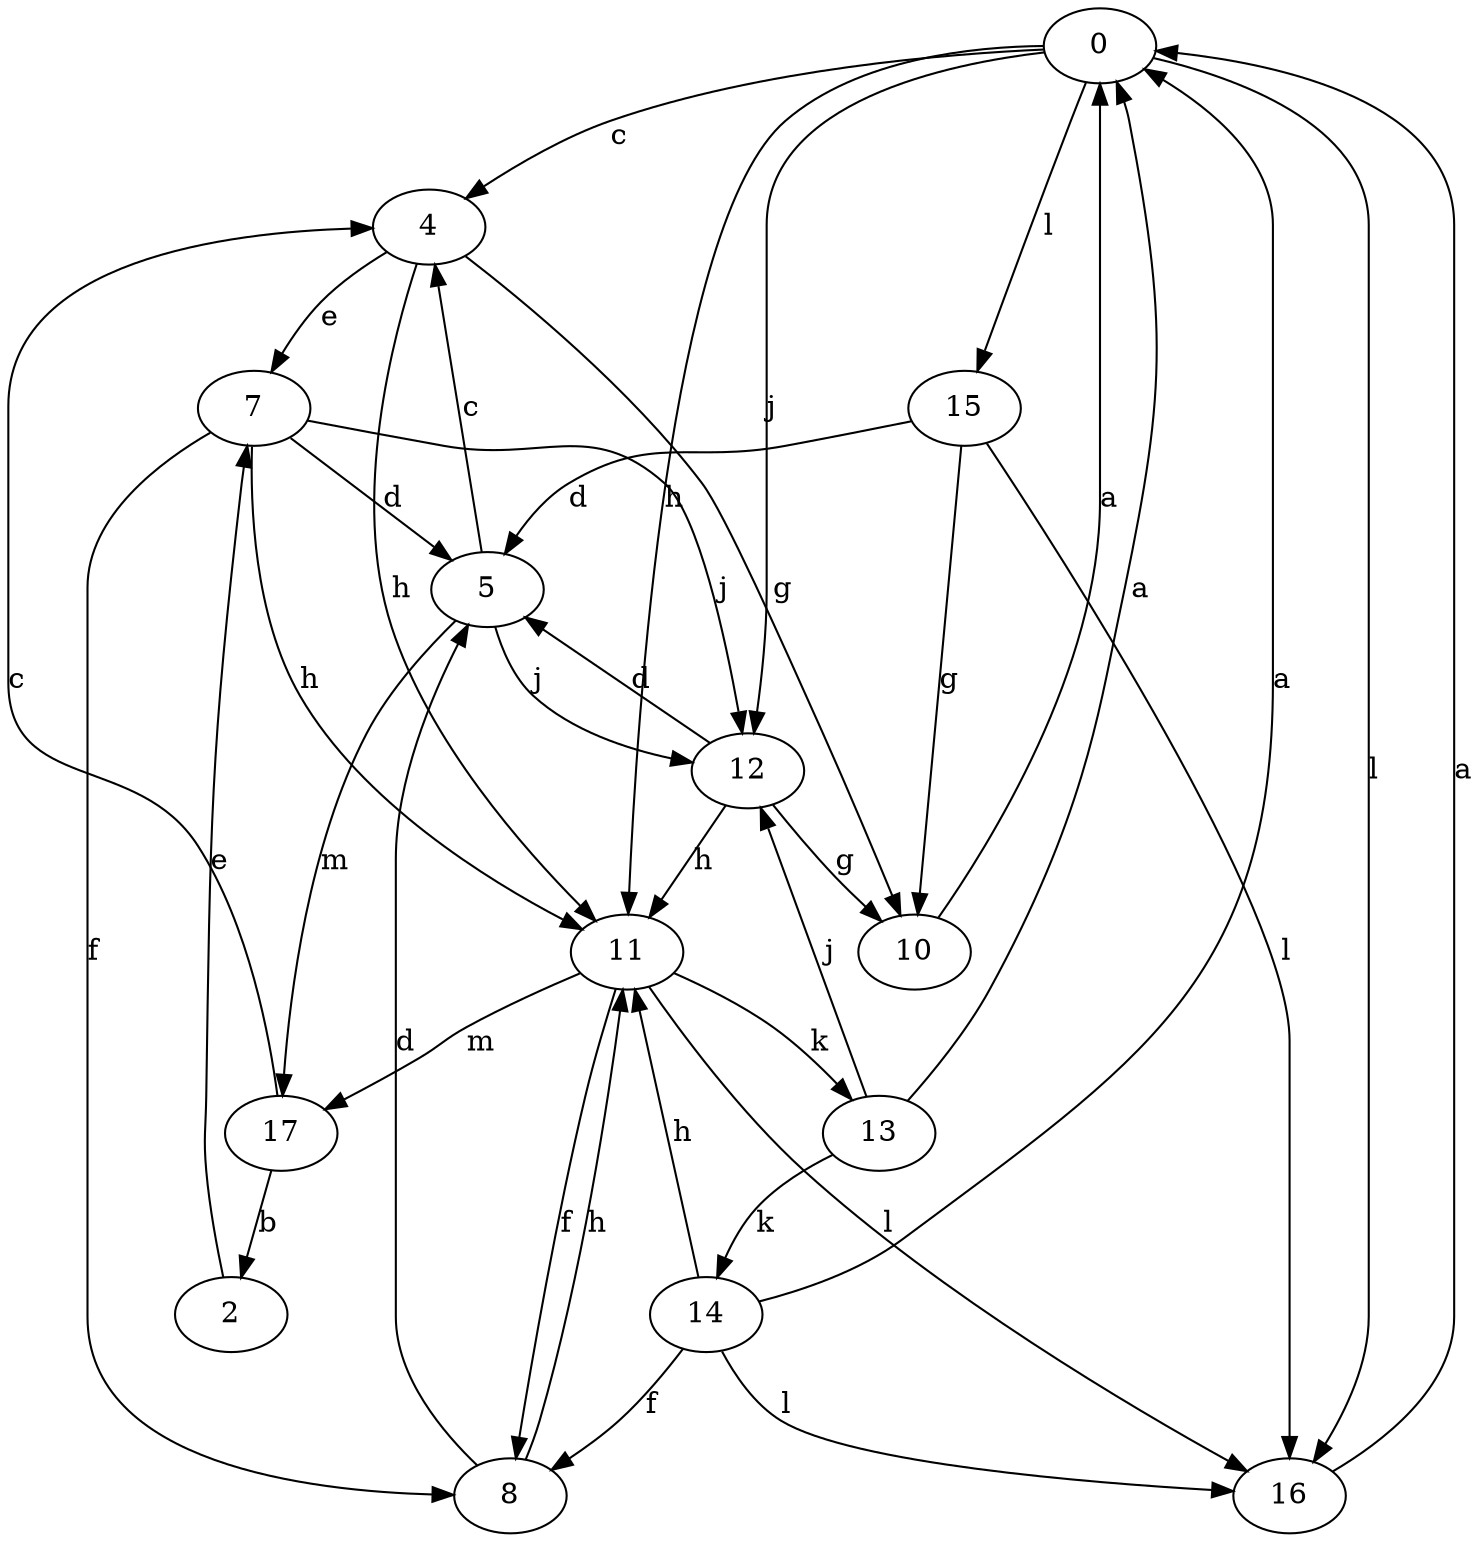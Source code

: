strict digraph  {
0;
2;
4;
5;
7;
8;
10;
11;
12;
13;
14;
15;
16;
17;
0 -> 4  [label=c];
0 -> 11  [label=h];
0 -> 12  [label=j];
0 -> 15  [label=l];
0 -> 16  [label=l];
2 -> 7  [label=e];
4 -> 7  [label=e];
4 -> 10  [label=g];
4 -> 11  [label=h];
5 -> 4  [label=c];
5 -> 12  [label=j];
5 -> 17  [label=m];
7 -> 5  [label=d];
7 -> 8  [label=f];
7 -> 11  [label=h];
7 -> 12  [label=j];
8 -> 5  [label=d];
8 -> 11  [label=h];
10 -> 0  [label=a];
11 -> 8  [label=f];
11 -> 13  [label=k];
11 -> 16  [label=l];
11 -> 17  [label=m];
12 -> 5  [label=d];
12 -> 10  [label=g];
12 -> 11  [label=h];
13 -> 0  [label=a];
13 -> 12  [label=j];
13 -> 14  [label=k];
14 -> 0  [label=a];
14 -> 8  [label=f];
14 -> 11  [label=h];
14 -> 16  [label=l];
15 -> 5  [label=d];
15 -> 10  [label=g];
15 -> 16  [label=l];
16 -> 0  [label=a];
17 -> 2  [label=b];
17 -> 4  [label=c];
}

